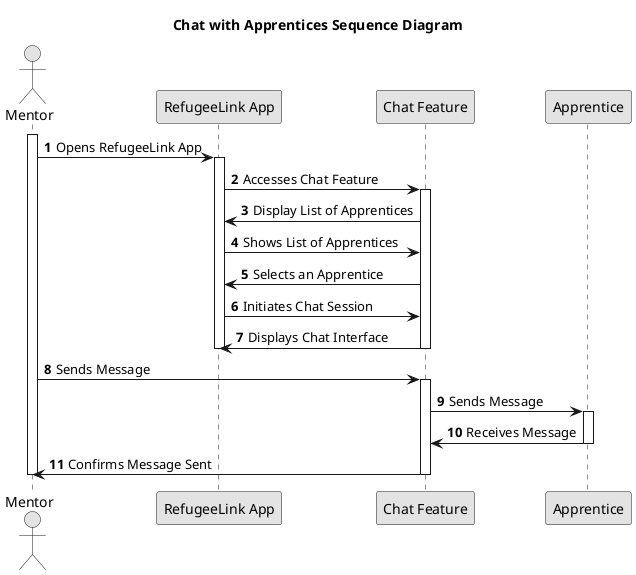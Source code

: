 @startuml
skinparam monochrome true
skinparam packageStyle rectangle
skinparam shadowing false

title Chat with Apprentices Sequence Diagram

autonumber

actor Mentor
participant "RefugeeLink App" as app
participant "Chat Feature" as chat
participant "Apprentice" as apprentice

activate Mentor

Mentor -> app : Opens RefugeeLink App
activate app
    app -> chat : Accesses Chat Feature
    activate chat
        chat -> app : Display List of Apprentices
        app -> chat : Shows List of Apprentices
        chat -> app : Selects an Apprentice
        app -> chat : Initiates Chat Session
        chat -> app : Displays Chat Interface
    deactivate chat
deactivate app

Mentor -> chat : Sends Message
activate chat
    chat -> apprentice : Sends Message
    activate apprentice
        apprentice -> chat : Receives Message
    deactivate apprentice
    chat -> Mentor : Confirms Message Sent
deactivate chat

deactivate Mentor
@enduml
